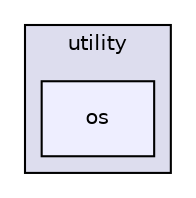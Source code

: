 digraph "src/utility/os" {
  compound=true
  node [ fontsize="10", fontname="Helvetica"];
  edge [ labelfontsize="10", labelfontname="Helvetica"];
  subgraph clusterdir_0619a8f54b4fad7043a6de45be8fde0b {
    graph [ bgcolor="#ddddee", pencolor="black", label="utility" fontname="Helvetica", fontsize="10", URL="dir_0619a8f54b4fad7043a6de45be8fde0b.html"]
  dir_db602a0d36c5d2a9b8cf53e8993eb1da [shape=box, label="os", style="filled", fillcolor="#eeeeff", pencolor="black", URL="dir_db602a0d36c5d2a9b8cf53e8993eb1da.html"];
  }
}

